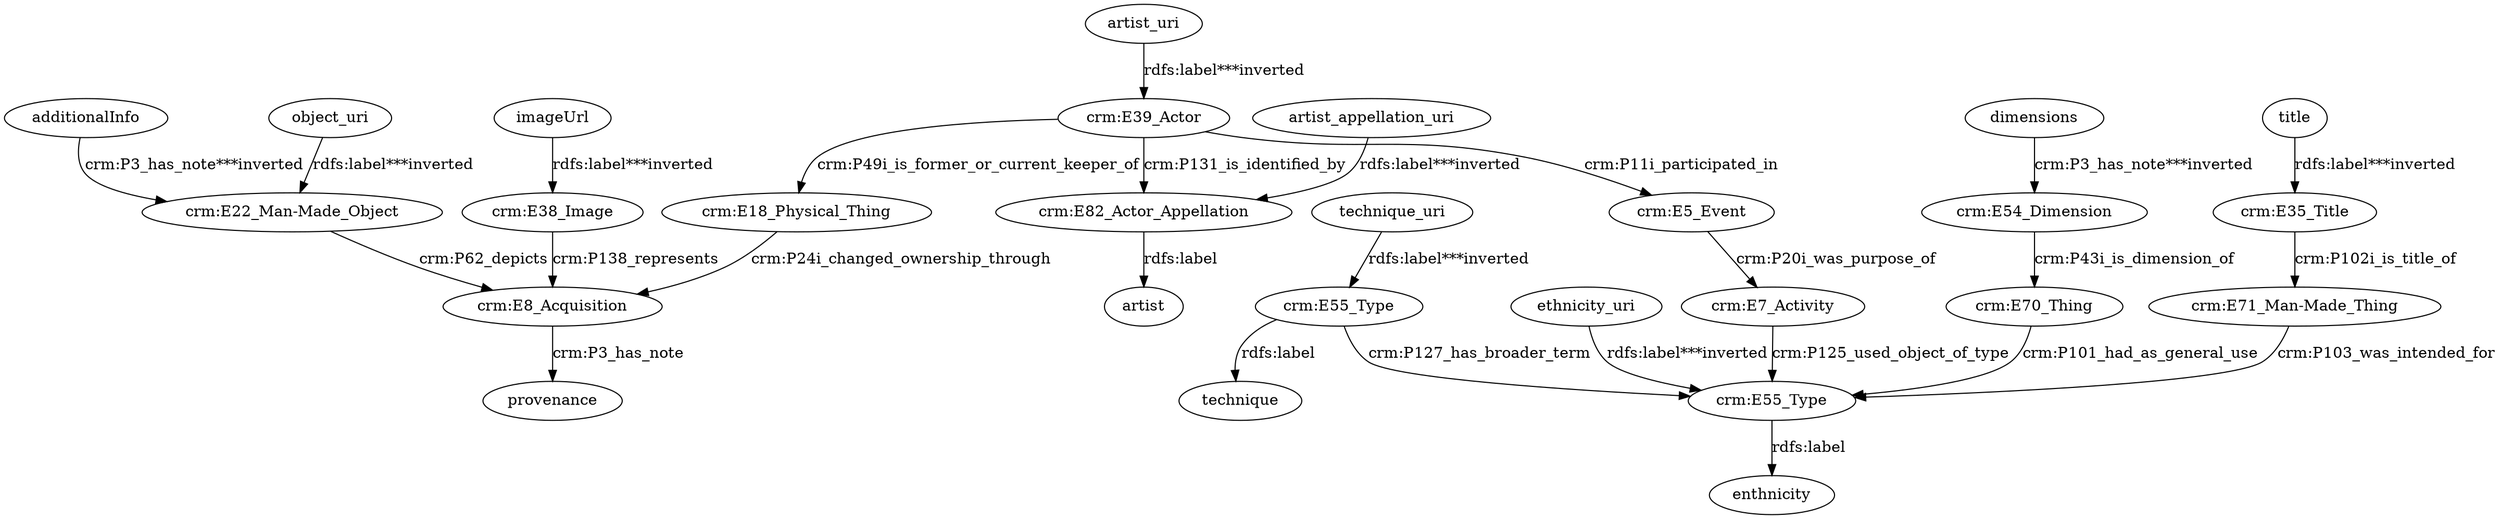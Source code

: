 digraph {
  additionalInfo [type=attribute_name,label=additionalInfo]
  "crm:E22_Man-Made_Object1" [type=class_uri,label="crm:E22_Man-Made_Object"]
  artist_appellation_uri [type=attribute_name,label=artist_appellation_uri]
  "crm:E82_Actor_Appellation1" [type=class_uri,label="crm:E82_Actor_Appellation"]
  artist_uri [type=attribute_name,label=artist_uri]
  "crm:E39_Actor1" [type=class_uri,label="crm:E39_Actor"]
  "crm:E18_Physical_Thing" [type=class_uri,label="crm:E18_Physical_Thing"]
  "crm:E8_Acquisition1" [type=class_uri,label="crm:E8_Acquisition"]
  "crm:E35_Title1" [type=class_uri,label="crm:E35_Title"]
  "crm:E71_Man-Made_Thing" [type=class_uri,label="crm:E71_Man-Made_Thing"]
  "crm:E38_Image1" [type=class_uri,label="crm:E38_Image"]
  "crm:E5_Event" [type=class_uri,label="crm:E5_Event"]
  "crm:E54_Dimension1" [type=class_uri,label="crm:E54_Dimension"]
  "crm:E70_Thing" [type=class_uri,label="crm:E70_Thing"]
  "crm:E55_Type1" [type=class_uri,label="crm:E55_Type"]
  "crm:E55_Type2" [type=class_uri,label="crm:E55_Type"]
  technique [type=attribute_name,label=technique]
  enthnicity [type=attribute_name,label=enthnicity]
  "crm:E7_Activity" [type=class_uri,label="crm:E7_Activity"]
  artist [type=attribute_name,label=artist]
  provenance [type=attribute_name,label=provenance]
  dimensions [type=attribute_name,label=dimensions]
  ethnicity_uri [type=attribute_name,label=ethnicity_uri]
  imageUrl [type=attribute_name,label=imageUrl]
  object_uri [type=attribute_name,label=object_uri]
  technique_uri [type=attribute_name,label=technique_uri]
  title [type=attribute_name,label=title]
  additionalInfo -> "crm:E22_Man-Made_Object1" [type=st_property_uri,label="crm:P3_has_note***inverted",weight=1]
  artist_appellation_uri -> "crm:E82_Actor_Appellation1" [type=st_property_uri,label="rdfs:label***inverted",weight=1]
  artist_uri -> "crm:E39_Actor1" [type=st_property_uri,label="rdfs:label***inverted",weight=1]
  "crm:E18_Physical_Thing" -> "crm:E8_Acquisition1" [label="crm:P24i_changed_ownership_through",type=direct_property_uri,weight=1]
  "crm:E22_Man-Made_Object1" -> "crm:E8_Acquisition1" [label="crm:P62_depicts",type=inherited,weight=4]
  "crm:E35_Title1" -> "crm:E71_Man-Made_Thing" [label="crm:P102i_is_title_of",type=direct_property_uri,weight=1]
  "crm:E38_Image1" -> "crm:E8_Acquisition1" [label="crm:P138_represents",type=inherited,weight=4]
  "crm:E39_Actor1" -> "crm:E18_Physical_Thing" [label="crm:P49i_is_former_or_current_keeper_of",type=direct_property_uri,weight=1]
  "crm:E39_Actor1" -> "crm:E5_Event" [label="crm:P11i_participated_in",type=direct_property_uri,weight=1]
  "crm:E39_Actor1" -> "crm:E82_Actor_Appellation1" [label="crm:P131_is_identified_by",type=direct_property_uri,weight=1]
  "crm:E54_Dimension1" -> "crm:E70_Thing" [label="crm:P43i_is_dimension_of",type=direct_property_uri,weight=1]
  "crm:E55_Type1" -> "crm:E55_Type2" [label="crm:P127_has_broader_term",type=direct_property_uri,weight=1]
  "crm:E55_Type1" -> technique [label="rdfs:label",type=st_property_uri]
  "crm:E55_Type2" -> enthnicity [label="rdfs:label",type=st_property_uri]
  "crm:E5_Event" -> "crm:E7_Activity" [label="crm:P20i_was_purpose_of",type=direct_property_uri,weight=1]
  "crm:E70_Thing" -> "crm:E55_Type2" [label="crm:P101_had_as_general_use",type=direct_property_uri,weight=1]
  "crm:E71_Man-Made_Thing" -> "crm:E55_Type2" [label="crm:P103_was_intended_for",type=direct_property_uri,weight=1]
  "crm:E7_Activity" -> "crm:E55_Type2" [label="crm:P125_used_object_of_type",type=direct_property_uri,weight=1]
  "crm:E82_Actor_Appellation1" -> artist [label="rdfs:label",type=st_property_uri]
  "crm:E8_Acquisition1" -> provenance [label="crm:P3_has_note",type=st_property_uri]
  dimensions -> "crm:E54_Dimension1" [type=st_property_uri,label="crm:P3_has_note***inverted",weight=1]
  ethnicity_uri -> "crm:E55_Type2" [type=st_property_uri,label="rdfs:label***inverted",weight=1]
  imageUrl -> "crm:E38_Image1" [type=st_property_uri,label="rdfs:label***inverted",weight=1]
  object_uri -> "crm:E22_Man-Made_Object1" [type=st_property_uri,label="rdfs:label***inverted",weight=1]
  technique_uri -> "crm:E55_Type1" [type=st_property_uri,label="rdfs:label***inverted",weight=1]
  title -> "crm:E35_Title1" [type=st_property_uri,label="rdfs:label***inverted",weight=1]
}
